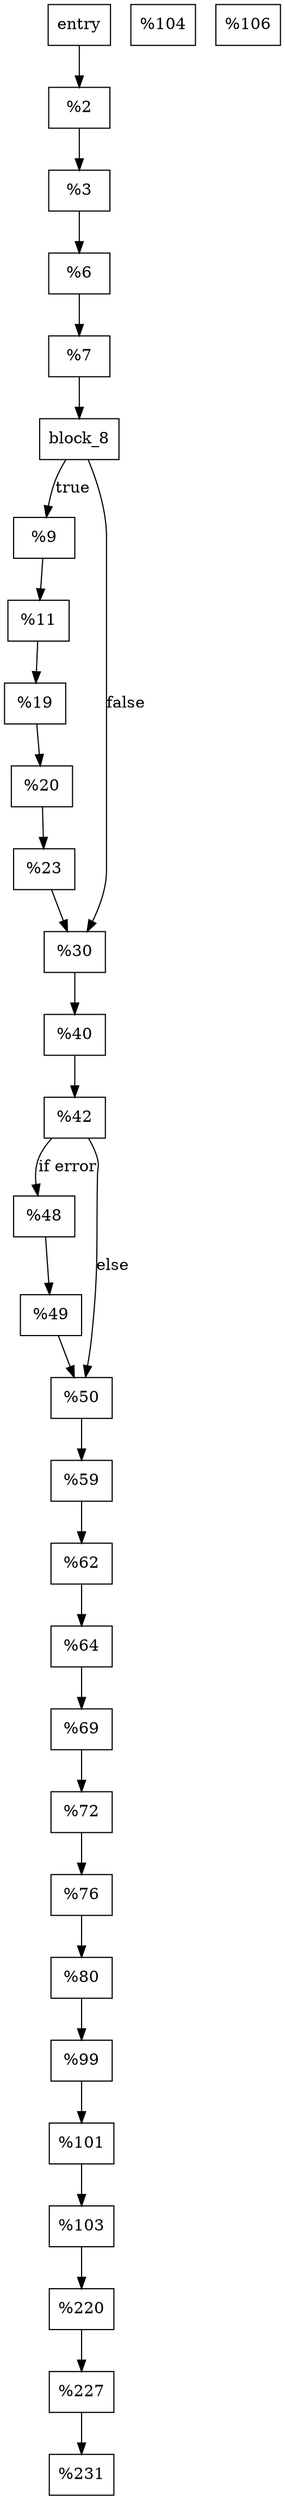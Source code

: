 digraph CFG {
    // Nodes
    node [shape=box];
    entry [label="entry"];
    block_2 [label="%2"];
    block_3 [label="%3"];
    block_6 [label="%6"];
    block_7 [label="%7"];
    block_9 [label="%9"];
    block_11 [label="%11"];
    block_19 [label="%19"];
    block_20 [label="%20"];
    block_23 [label="%23"];
    block_30 [label="%30"];
    block_40 [label="%40"];
    block_42 [label="%42"];
    block_48 [label="%48"];
    block_49 [label="%49"];
    block_50 [label="%50"];
    block_59 [label="%59"];
    block_62 [label="%62"];
    block_64 [label="%64"];
    block_69 [label="%69"];
    block_72 [label="%72"];
    block_76 [label="%76"];
    block_80 [label="%80"];
    block_99 [label="%99"];
    block_101 [label="%101"];
    block_103 [label="%103"];
    block_104 [label="%104"];
    block_106 [label="%106"];
    block_220 [label="%220"];
    block_227 [label="%227"];
    block_231 [label="%231"];

    // Edges
    entry -> block_2;
    block_2 -> block_3;  // After function entry
    block_3 -> block_6;  // First load
    block_6 -> block_7;  // Another load
    block_7 -> block_8;  // Comparison
    block_8 -> block_9 [label="true"];
    block_8 -> block_30 [label="false"];
    block_9 -> block_11;  // If true branch
    block_11 -> block_19;  // Invoke
    block_19 -> block_20;  // Invoke
    block_20 -> block_23;  // Load and branch
    block_23 -> block_30;  // Branch to next
    block_30 -> block_40;  // Loop structure
    block_40 -> block_42;  // Branch
    block_42 -> block_48 [label="if error"];
    block_42 -> block_50 [label="else"];
    block_48 -> block_49;  // Exception handling
    block_49 -> block_50;  // Continue after exception
    block_50 -> block_59;  // Continue normal flow
    block_59 -> block_62;  // More processing
    block_62 -> block_64;  // Handling end
    block_64 -> block_69;  // Control flow manipulation
    block_69 -> block_72;  // Continue loop
    block_72 -> block_76;  // Check for next iteration
    block_76 -> block_80;  // Process next element
    block_80 -> block_99;  // Loop back
    block_99 -> block_101; // Check for null
    block_101 -> block_103; // Freeing memory
    block_103 -> block_220; // Return block
    block_220 -> block_227; // Cleanup
    block_227 -> block_231; // Final cleanup
}